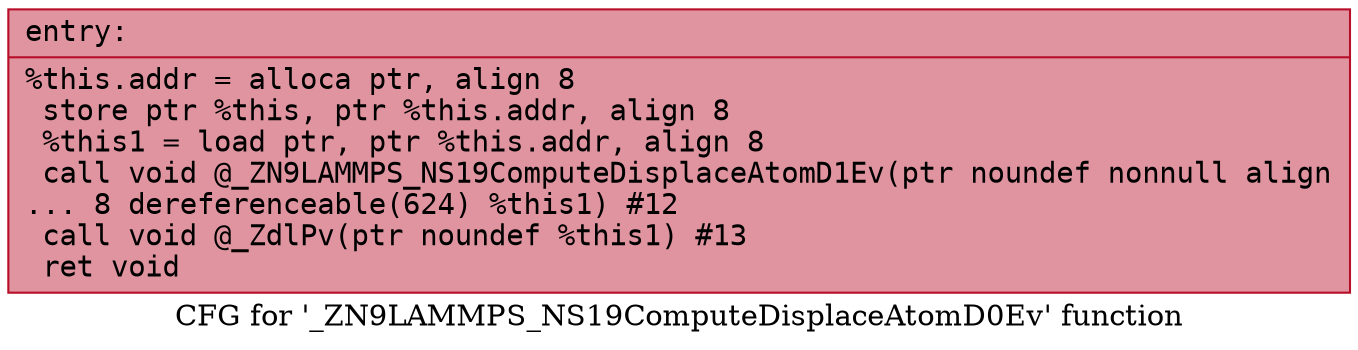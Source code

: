 digraph "CFG for '_ZN9LAMMPS_NS19ComputeDisplaceAtomD0Ev' function" {
	label="CFG for '_ZN9LAMMPS_NS19ComputeDisplaceAtomD0Ev' function";

	Node0x55cace564c60 [shape=record,color="#b70d28ff", style=filled, fillcolor="#b70d2870" fontname="Courier",label="{entry:\l|  %this.addr = alloca ptr, align 8\l  store ptr %this, ptr %this.addr, align 8\l  %this1 = load ptr, ptr %this.addr, align 8\l  call void @_ZN9LAMMPS_NS19ComputeDisplaceAtomD1Ev(ptr noundef nonnull align\l... 8 dereferenceable(624) %this1) #12\l  call void @_ZdlPv(ptr noundef %this1) #13\l  ret void\l}"];
}
